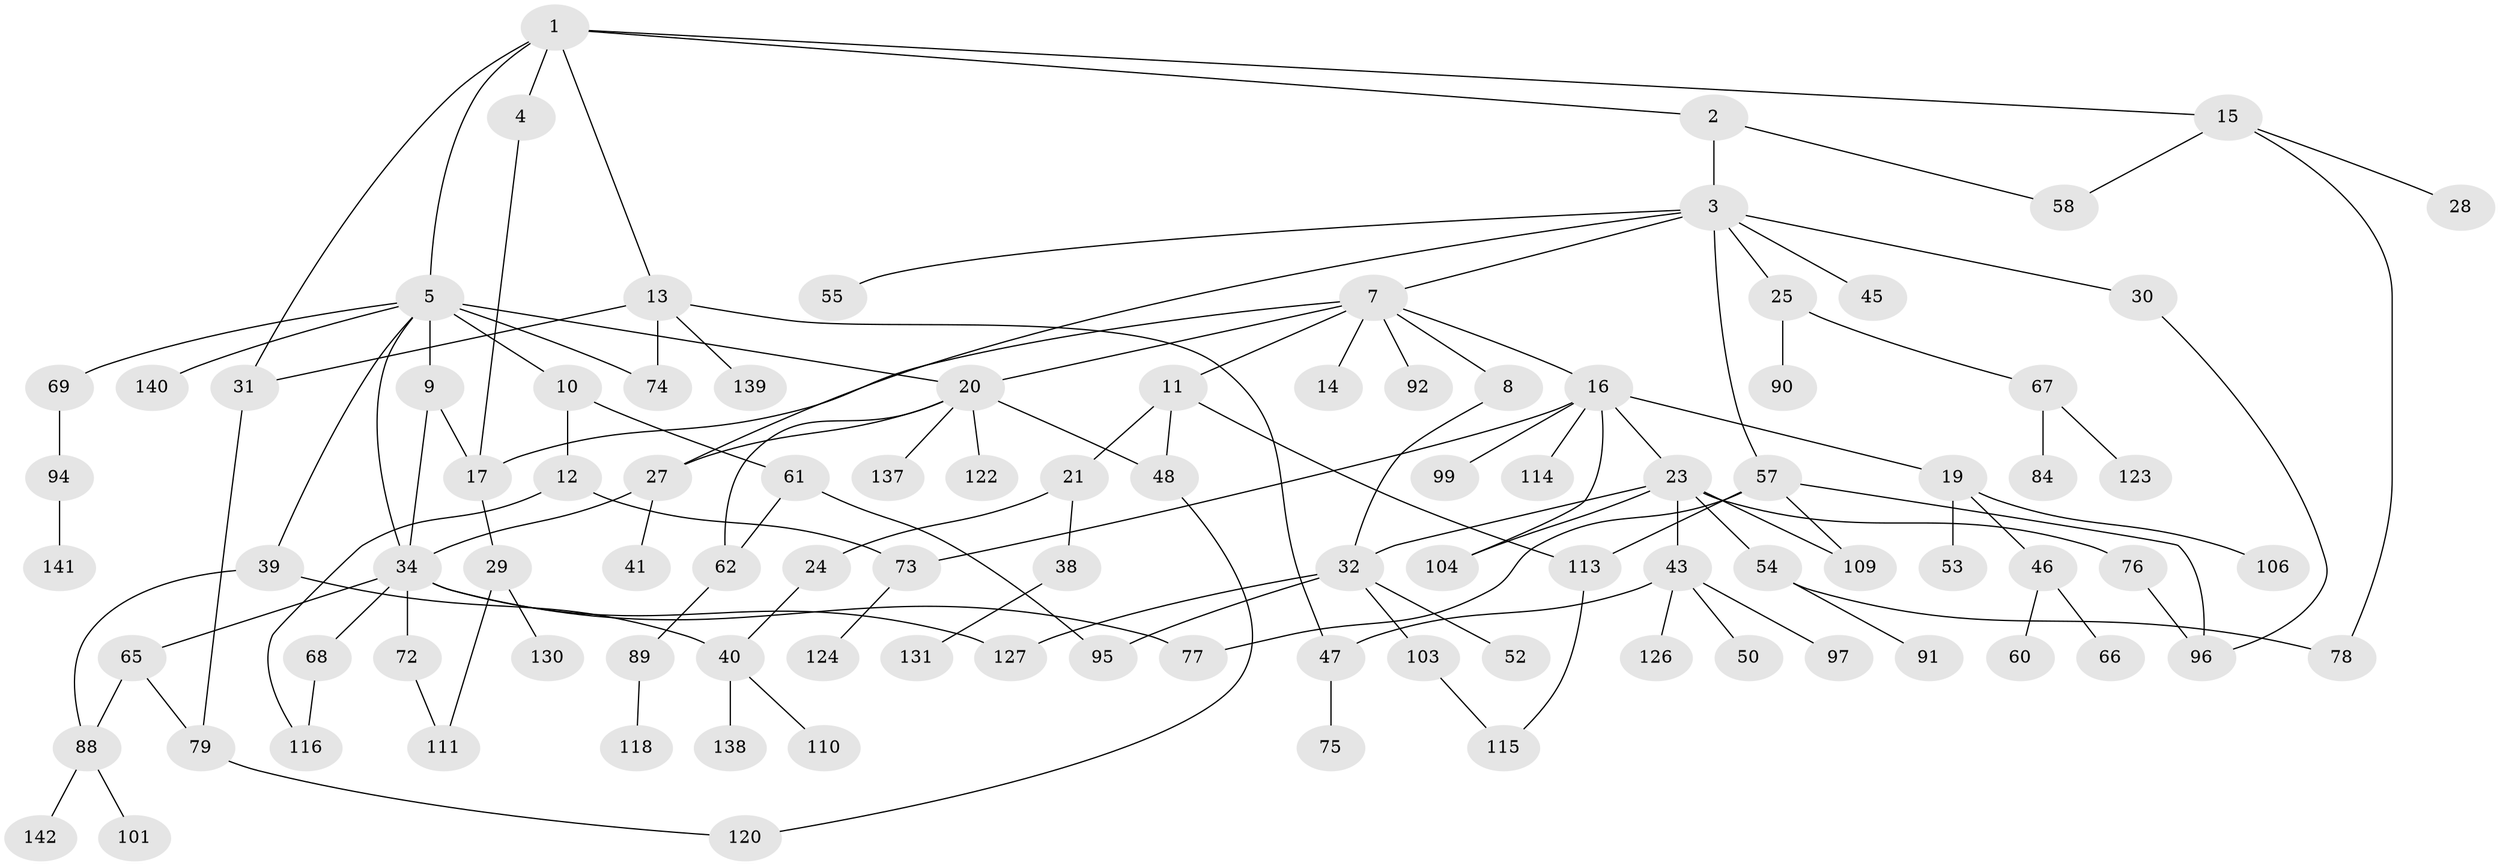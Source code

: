 // Generated by graph-tools (version 1.1) at 2025/51/02/27/25 19:51:37]
// undirected, 98 vertices, 127 edges
graph export_dot {
graph [start="1"]
  node [color=gray90,style=filled];
  1 [super="+119"];
  2 [super="+22"];
  3 [super="+6"];
  4;
  5 [super="+18"];
  7 [super="+108"];
  8;
  9 [super="+100"];
  10 [super="+59"];
  11 [super="+56"];
  12 [super="+33"];
  13 [super="+135"];
  14 [super="+51"];
  15 [super="+132"];
  16 [super="+64"];
  17 [super="+36"];
  19 [super="+26"];
  20 [super="+83"];
  21;
  23 [super="+35"];
  24;
  25 [super="+117"];
  27 [super="+42"];
  28;
  29;
  30 [super="+63"];
  31 [super="+125"];
  32 [super="+37"];
  34 [super="+44"];
  38;
  39 [super="+98"];
  40 [super="+85"];
  41;
  43 [super="+133"];
  45;
  46 [super="+49"];
  47 [super="+102"];
  48;
  50;
  52;
  53;
  54 [super="+87"];
  55;
  57 [super="+107"];
  58 [super="+136"];
  60;
  61 [super="+93"];
  62 [super="+71"];
  65;
  66 [super="+121"];
  67 [super="+81"];
  68 [super="+105"];
  69 [super="+70"];
  72 [super="+82"];
  73;
  74 [super="+80"];
  75;
  76;
  77;
  78;
  79 [super="+86"];
  84;
  88 [super="+134"];
  89;
  90;
  91;
  92;
  94;
  95 [super="+112"];
  96;
  97 [super="+129"];
  99;
  101;
  103;
  104;
  106;
  109;
  110;
  111;
  113;
  114;
  115 [super="+128"];
  116;
  118;
  120;
  122;
  123;
  124;
  126;
  127;
  130;
  131;
  137;
  138;
  139;
  140;
  141;
  142;
  1 -- 2;
  1 -- 4;
  1 -- 5;
  1 -- 13;
  1 -- 15;
  1 -- 31;
  2 -- 3;
  2 -- 58;
  3 -- 30;
  3 -- 45;
  3 -- 55;
  3 -- 27;
  3 -- 25;
  3 -- 7;
  3 -- 57;
  4 -- 17;
  5 -- 9;
  5 -- 10;
  5 -- 34;
  5 -- 39;
  5 -- 69;
  5 -- 74;
  5 -- 140;
  5 -- 20;
  7 -- 8;
  7 -- 11;
  7 -- 14;
  7 -- 16;
  7 -- 92;
  7 -- 17;
  7 -- 20;
  8 -- 32;
  9 -- 17;
  9 -- 34;
  10 -- 12;
  10 -- 61;
  11 -- 21;
  11 -- 48;
  11 -- 113;
  12 -- 73;
  12 -- 116;
  13 -- 31;
  13 -- 139;
  13 -- 74 [weight=2];
  13 -- 47;
  15 -- 28;
  15 -- 78;
  15 -- 58;
  16 -- 19;
  16 -- 23;
  16 -- 99;
  16 -- 73;
  16 -- 114;
  16 -- 104;
  17 -- 29;
  19 -- 46;
  19 -- 106;
  19 -- 53;
  20 -- 27;
  20 -- 62;
  20 -- 137;
  20 -- 48;
  20 -- 122;
  21 -- 24;
  21 -- 38;
  23 -- 32;
  23 -- 54;
  23 -- 104;
  23 -- 43;
  23 -- 76;
  23 -- 109;
  24 -- 40;
  25 -- 67;
  25 -- 90;
  27 -- 41;
  27 -- 34;
  29 -- 111;
  29 -- 130;
  30 -- 96;
  31 -- 79;
  32 -- 95;
  32 -- 52;
  32 -- 103;
  32 -- 127;
  34 -- 65;
  34 -- 72;
  34 -- 77;
  34 -- 127;
  34 -- 68;
  38 -- 131;
  39 -- 40;
  39 -- 88;
  40 -- 138;
  40 -- 110;
  43 -- 47;
  43 -- 50;
  43 -- 97;
  43 -- 126;
  46 -- 66;
  46 -- 60;
  47 -- 75;
  48 -- 120;
  54 -- 78;
  54 -- 91;
  57 -- 96;
  57 -- 109;
  57 -- 77;
  57 -- 113;
  61 -- 95;
  61 -- 62;
  62 -- 89;
  65 -- 88;
  65 -- 79;
  67 -- 123;
  67 -- 84;
  68 -- 116;
  69 -- 94;
  72 -- 111;
  73 -- 124;
  76 -- 96;
  79 -- 120;
  88 -- 101;
  88 -- 142;
  89 -- 118;
  94 -- 141;
  103 -- 115;
  113 -- 115;
}
